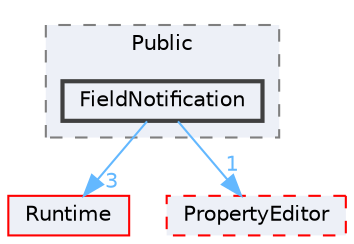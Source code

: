 digraph "FieldNotification"
{
 // INTERACTIVE_SVG=YES
 // LATEX_PDF_SIZE
  bgcolor="transparent";
  edge [fontname=Helvetica,fontsize=10,labelfontname=Helvetica,labelfontsize=10];
  node [fontname=Helvetica,fontsize=10,shape=box,height=0.2,width=0.4];
  compound=true
  subgraph clusterdir_6a4c71f4ebad453a52b038ad6f1f54c6 {
    graph [ bgcolor="#edf0f7", pencolor="grey50", label="Public", fontname=Helvetica,fontsize=10 style="filled,dashed", URL="dir_6a4c71f4ebad453a52b038ad6f1f54c6.html",tooltip=""]
  dir_782a773ca3927be8cca321855e93e0fb [label="FieldNotification", fillcolor="#edf0f7", color="grey25", style="filled,bold", URL="dir_782a773ca3927be8cca321855e93e0fb.html",tooltip=""];
  }
  dir_7536b172fbd480bfd146a1b1acd6856b [label="Runtime", fillcolor="#edf0f7", color="red", style="filled", URL="dir_7536b172fbd480bfd146a1b1acd6856b.html",tooltip=""];
  dir_d1fe7a7be36f79b0b0b08c66e8a279df [label="PropertyEditor", fillcolor="#edf0f7", color="red", style="filled,dashed", URL="dir_d1fe7a7be36f79b0b0b08c66e8a279df.html",tooltip=""];
  dir_782a773ca3927be8cca321855e93e0fb->dir_7536b172fbd480bfd146a1b1acd6856b [headlabel="3", labeldistance=1.5 headhref="dir_000397_000984.html" href="dir_000397_000984.html" color="steelblue1" fontcolor="steelblue1"];
  dir_782a773ca3927be8cca321855e93e0fb->dir_d1fe7a7be36f79b0b0b08c66e8a279df [headlabel="1", labeldistance=1.5 headhref="dir_000397_000781.html" href="dir_000397_000781.html" color="steelblue1" fontcolor="steelblue1"];
}
